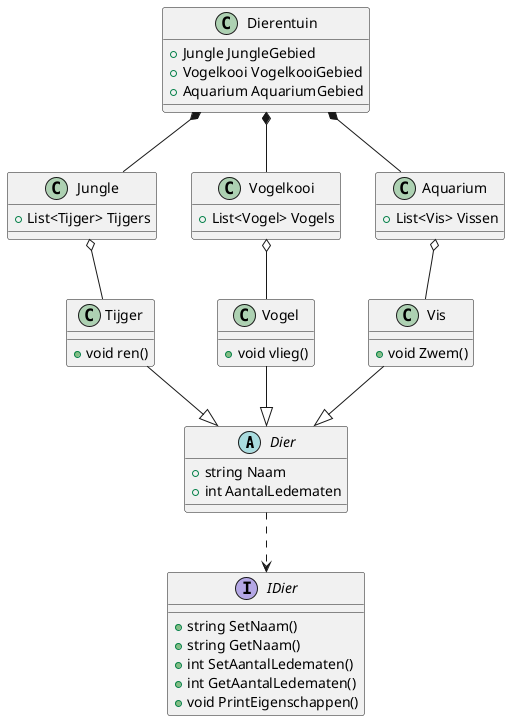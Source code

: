 @startuml

Abstract Class Dier {
	+ string Naam
	+ int AantalLedematen
}

Interface IDier {
	+ string SetNaam()
	+ string GetNaam()
	+ int SetAantalLedematen()
	+ int GetAantalLedematen()
	+ void PrintEigenschappen()
}

Class Tijger {
	+ void ren()
}

Class Vogel {
	+ void vlieg()
}

Class Vis {
	+ void Zwem()
}

Class Jungle {
	+ List<Tijger> Tijgers
}

Class Vogelkooi {
	+ List<Vogel> Vogels
}

Class Aquarium {
	+ List<Vis> Vissen
}

Class Dierentuin {
	+ Jungle JungleGebied
	+ Vogelkooi VogelkooiGebied
	+ Aquarium AquariumGebied
}

Tijger --|> Dier
Vogel --|> Dier
Vis --|> Dier

Dier ..> IDier

Jungle o-- Tijger
Vogelkooi o-- Vogel
Aquarium o-- Vis

Dierentuin *-- Jungle
Dierentuin *-- Vogelkooi
Dierentuin *-- Aquarium

@enduml